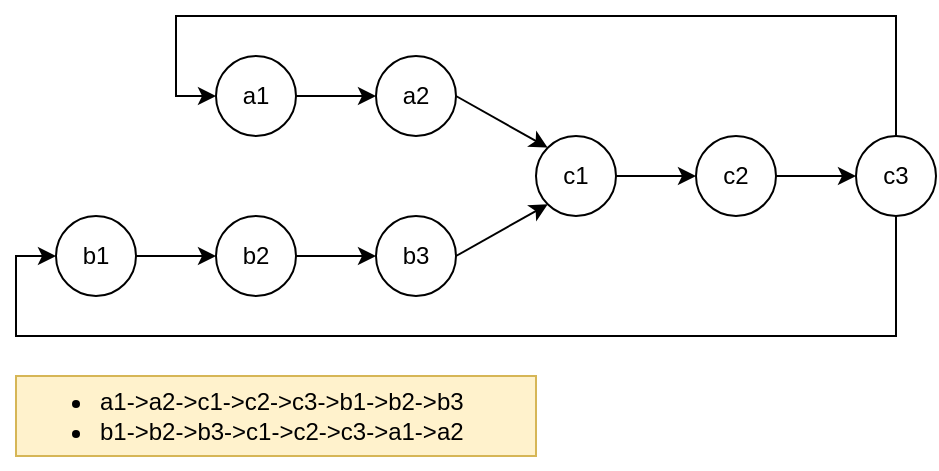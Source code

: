 <mxfile version="21.3.8" type="github">
  <diagram name="Intersection" id="mjdflIWaUyTx3Rmq8xrl">
    <mxGraphModel dx="1434" dy="764" grid="1" gridSize="10" guides="1" tooltips="1" connect="1" arrows="1" fold="1" page="1" pageScale="1" pageWidth="850" pageHeight="1100" math="0" shadow="0">
      <root>
        <mxCell id="0" />
        <mxCell id="1" parent="0" />
        <mxCell id="xl5SwCBmhRfWHx-1p6Vz-9" style="edgeStyle=orthogonalEdgeStyle;rounded=0;orthogonalLoop=1;jettySize=auto;html=1;exitX=1;exitY=0.5;exitDx=0;exitDy=0;entryX=0;entryY=0.5;entryDx=0;entryDy=0;" edge="1" parent="1" source="xl5SwCBmhRfWHx-1p6Vz-1" target="xl5SwCBmhRfWHx-1p6Vz-2">
          <mxGeometry relative="1" as="geometry" />
        </mxCell>
        <mxCell id="xl5SwCBmhRfWHx-1p6Vz-1" value="a1" style="ellipse;whiteSpace=wrap;html=1;aspect=fixed;" vertex="1" parent="1">
          <mxGeometry x="120" y="40" width="40" height="40" as="geometry" />
        </mxCell>
        <mxCell id="xl5SwCBmhRfWHx-1p6Vz-12" style="edgeStyle=none;rounded=0;orthogonalLoop=1;jettySize=auto;html=1;exitX=1;exitY=0.5;exitDx=0;exitDy=0;entryX=0;entryY=0;entryDx=0;entryDy=0;" edge="1" parent="1" source="xl5SwCBmhRfWHx-1p6Vz-2" target="xl5SwCBmhRfWHx-1p6Vz-6">
          <mxGeometry relative="1" as="geometry" />
        </mxCell>
        <mxCell id="xl5SwCBmhRfWHx-1p6Vz-2" value="a2" style="ellipse;whiteSpace=wrap;html=1;aspect=fixed;" vertex="1" parent="1">
          <mxGeometry x="200" y="40" width="40" height="40" as="geometry" />
        </mxCell>
        <mxCell id="xl5SwCBmhRfWHx-1p6Vz-14" style="edgeStyle=none;rounded=0;orthogonalLoop=1;jettySize=auto;html=1;exitX=1;exitY=0.5;exitDx=0;exitDy=0;entryX=0;entryY=0.5;entryDx=0;entryDy=0;" edge="1" parent="1" source="xl5SwCBmhRfWHx-1p6Vz-3" target="xl5SwCBmhRfWHx-1p6Vz-4">
          <mxGeometry relative="1" as="geometry" />
        </mxCell>
        <mxCell id="xl5SwCBmhRfWHx-1p6Vz-3" value="b1" style="ellipse;whiteSpace=wrap;html=1;aspect=fixed;" vertex="1" parent="1">
          <mxGeometry x="40" y="120" width="40" height="40" as="geometry" />
        </mxCell>
        <mxCell id="xl5SwCBmhRfWHx-1p6Vz-15" style="edgeStyle=none;rounded=0;orthogonalLoop=1;jettySize=auto;html=1;exitX=1;exitY=0.5;exitDx=0;exitDy=0;entryX=0;entryY=0.5;entryDx=0;entryDy=0;" edge="1" parent="1" source="xl5SwCBmhRfWHx-1p6Vz-4" target="xl5SwCBmhRfWHx-1p6Vz-5">
          <mxGeometry relative="1" as="geometry" />
        </mxCell>
        <mxCell id="xl5SwCBmhRfWHx-1p6Vz-4" value="b2" style="ellipse;whiteSpace=wrap;html=1;aspect=fixed;" vertex="1" parent="1">
          <mxGeometry x="120" y="120" width="40" height="40" as="geometry" />
        </mxCell>
        <mxCell id="xl5SwCBmhRfWHx-1p6Vz-13" style="edgeStyle=none;rounded=0;orthogonalLoop=1;jettySize=auto;html=1;exitX=1;exitY=0.5;exitDx=0;exitDy=0;entryX=0;entryY=1;entryDx=0;entryDy=0;" edge="1" parent="1" source="xl5SwCBmhRfWHx-1p6Vz-5" target="xl5SwCBmhRfWHx-1p6Vz-6">
          <mxGeometry relative="1" as="geometry" />
        </mxCell>
        <mxCell id="xl5SwCBmhRfWHx-1p6Vz-5" value="b3" style="ellipse;whiteSpace=wrap;html=1;aspect=fixed;" vertex="1" parent="1">
          <mxGeometry x="200" y="120" width="40" height="40" as="geometry" />
        </mxCell>
        <mxCell id="xl5SwCBmhRfWHx-1p6Vz-16" style="edgeStyle=none;rounded=0;orthogonalLoop=1;jettySize=auto;html=1;exitX=1;exitY=0.5;exitDx=0;exitDy=0;entryX=0;entryY=0.5;entryDx=0;entryDy=0;" edge="1" parent="1" source="xl5SwCBmhRfWHx-1p6Vz-6" target="xl5SwCBmhRfWHx-1p6Vz-7">
          <mxGeometry relative="1" as="geometry" />
        </mxCell>
        <mxCell id="xl5SwCBmhRfWHx-1p6Vz-6" value="c1" style="ellipse;whiteSpace=wrap;html=1;aspect=fixed;" vertex="1" parent="1">
          <mxGeometry x="280" y="80" width="40" height="40" as="geometry" />
        </mxCell>
        <mxCell id="xl5SwCBmhRfWHx-1p6Vz-17" style="edgeStyle=none;rounded=0;orthogonalLoop=1;jettySize=auto;html=1;exitX=1;exitY=0.5;exitDx=0;exitDy=0;entryX=0;entryY=0.5;entryDx=0;entryDy=0;" edge="1" parent="1" source="xl5SwCBmhRfWHx-1p6Vz-7" target="xl5SwCBmhRfWHx-1p6Vz-8">
          <mxGeometry relative="1" as="geometry" />
        </mxCell>
        <mxCell id="xl5SwCBmhRfWHx-1p6Vz-7" value="c2" style="ellipse;whiteSpace=wrap;html=1;aspect=fixed;" vertex="1" parent="1">
          <mxGeometry x="360" y="80" width="40" height="40" as="geometry" />
        </mxCell>
        <mxCell id="xl5SwCBmhRfWHx-1p6Vz-19" style="edgeStyle=orthogonalEdgeStyle;rounded=0;orthogonalLoop=1;jettySize=auto;html=1;exitX=0.5;exitY=0;exitDx=0;exitDy=0;entryX=0;entryY=0.5;entryDx=0;entryDy=0;" edge="1" parent="1" source="xl5SwCBmhRfWHx-1p6Vz-8" target="xl5SwCBmhRfWHx-1p6Vz-1">
          <mxGeometry relative="1" as="geometry">
            <Array as="points">
              <mxPoint x="460" y="20" />
              <mxPoint x="100" y="20" />
              <mxPoint x="100" y="60" />
            </Array>
          </mxGeometry>
        </mxCell>
        <mxCell id="xl5SwCBmhRfWHx-1p6Vz-20" style="edgeStyle=orthogonalEdgeStyle;rounded=0;orthogonalLoop=1;jettySize=auto;html=1;exitX=0.5;exitY=1;exitDx=0;exitDy=0;entryX=0;entryY=0.5;entryDx=0;entryDy=0;" edge="1" parent="1" source="xl5SwCBmhRfWHx-1p6Vz-8" target="xl5SwCBmhRfWHx-1p6Vz-3">
          <mxGeometry relative="1" as="geometry">
            <Array as="points">
              <mxPoint x="460" y="180" />
              <mxPoint x="20" y="180" />
              <mxPoint x="20" y="140" />
            </Array>
          </mxGeometry>
        </mxCell>
        <mxCell id="xl5SwCBmhRfWHx-1p6Vz-8" value="c3" style="ellipse;whiteSpace=wrap;html=1;aspect=fixed;" vertex="1" parent="1">
          <mxGeometry x="440" y="80" width="40" height="40" as="geometry" />
        </mxCell>
        <mxCell id="xl5SwCBmhRfWHx-1p6Vz-23" value="&lt;ul&gt;&lt;li&gt;a1-&amp;gt;a2-&amp;gt;c1-&amp;gt;c2-&amp;gt;c3-&amp;gt;b1-&amp;gt;b2-&amp;gt;b3&lt;/li&gt;&lt;li&gt;b1-&amp;gt;b2-&amp;gt;b3-&amp;gt;c1-&amp;gt;c2-&amp;gt;c3-&amp;gt;a1-&amp;gt;a2&lt;/li&gt;&lt;/ul&gt;" style="rounded=0;whiteSpace=wrap;html=1;fillColor=#fff2cc;strokeColor=#d6b656;align=left;" vertex="1" parent="1">
          <mxGeometry x="20" y="200" width="260" height="40" as="geometry" />
        </mxCell>
      </root>
    </mxGraphModel>
  </diagram>
</mxfile>
